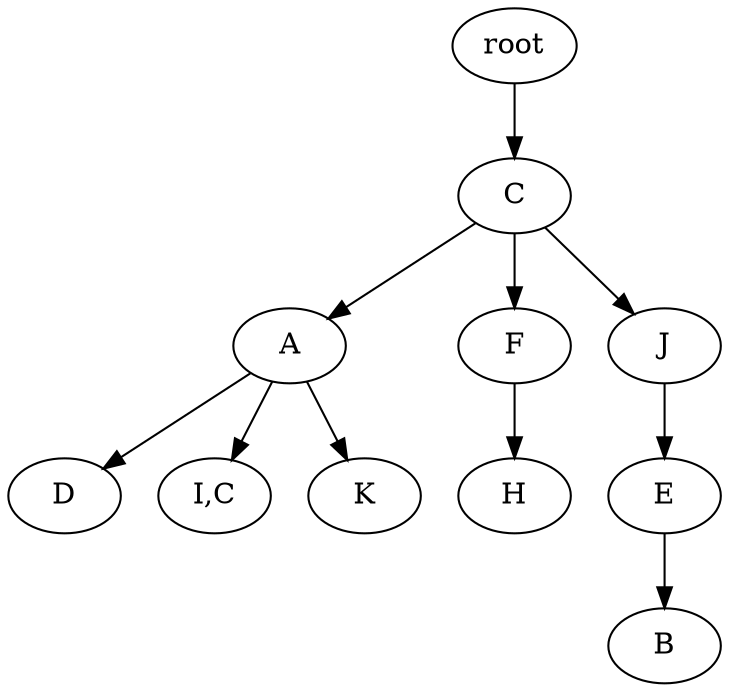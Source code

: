 strict digraph G {
	graph [name=G];
	0	 [label=root];
	2	 [label=C];
	0 -> 2;
	4	 [label=A];
	9	 [label=D];
	4 -> 9;
	7	 [label="I,C"];
	4 -> 7;
	8	 [label=K];
	4 -> 8;
	12	 [label=B];
	2 -> 4;
	3	 [label=F];
	2 -> 3;
	5	 [label=J];
	2 -> 5;
	10	 [label=E];
	10 -> 12;
	6	 [label=H];
	3 -> 6;
	5 -> 10;
}
